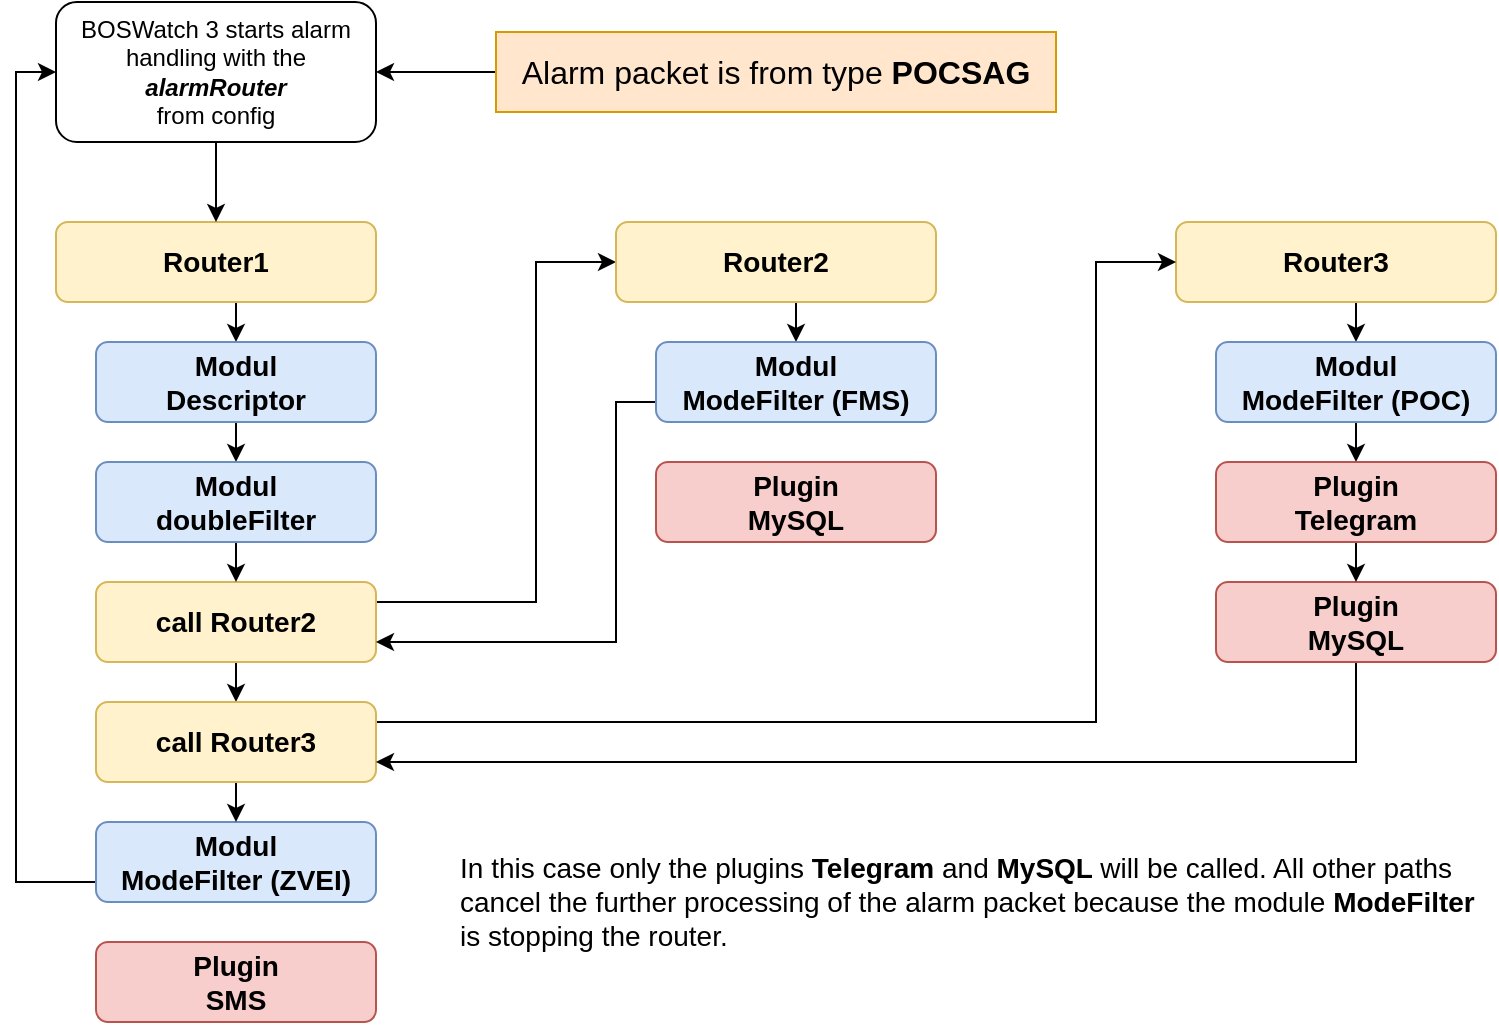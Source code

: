 <mxfile version="12.1.7" type="device" pages="1"><diagram id="LuQiMuTTxK4eFKppVUgf" name="Page-1"><mxGraphModel dx="1408" dy="749" grid="1" gridSize="10" guides="1" tooltips="1" connect="1" arrows="1" fold="1" page="1" pageScale="1" pageWidth="827" pageHeight="1169" math="0" shadow="0"><root><mxCell id="0"/><mxCell id="1" parent="0"/><mxCell id="vFCSedA9ZiP0aPhK6Ex4-57" style="edgeStyle=orthogonalEdgeStyle;rounded=0;orthogonalLoop=1;jettySize=auto;html=1;exitX=0;exitY=0.75;exitDx=0;exitDy=0;entryX=0;entryY=0.5;entryDx=0;entryDy=0;" edge="1" parent="1" source="vFCSedA9ZiP0aPhK6Ex4-31" target="vFCSedA9ZiP0aPhK6Ex4-6"><mxGeometry relative="1" as="geometry"/></mxCell><mxCell id="vFCSedA9ZiP0aPhK6Ex4-31" value="&lt;span style=&quot;font-size: 14px&quot;&gt;&lt;b&gt;Modul&lt;br&gt;ModeFilter (ZVEI)&lt;br&gt;&lt;/b&gt;&lt;/span&gt;" style="rounded=1;whiteSpace=wrap;html=1;fillColor=#dae8fc;strokeColor=#6c8ebf;" vertex="1" parent="1"><mxGeometry x="60" y="460" width="140" height="40" as="geometry"/></mxCell><mxCell id="vFCSedA9ZiP0aPhK6Ex4-10" style="edgeStyle=orthogonalEdgeStyle;rounded=0;orthogonalLoop=1;jettySize=auto;html=1;exitX=0.5;exitY=1;exitDx=0;exitDy=0;entryX=0.5;entryY=0;entryDx=0;entryDy=0;" edge="1" parent="1" source="vFCSedA9ZiP0aPhK6Ex4-1" target="vFCSedA9ZiP0aPhK6Ex4-2"><mxGeometry relative="1" as="geometry"/></mxCell><mxCell id="vFCSedA9ZiP0aPhK6Ex4-1" value="&lt;b&gt;&lt;font style=&quot;font-size: 14px&quot;&gt;Router1&lt;/font&gt;&lt;/b&gt;" style="rounded=1;whiteSpace=wrap;html=1;fillColor=#fff2cc;strokeColor=#d6b656;" vertex="1" parent="1"><mxGeometry x="40" y="160" width="160" height="40" as="geometry"/></mxCell><mxCell id="vFCSedA9ZiP0aPhK6Ex4-17" style="edgeStyle=orthogonalEdgeStyle;rounded=0;orthogonalLoop=1;jettySize=auto;html=1;exitX=0.5;exitY=1;exitDx=0;exitDy=0;entryX=0.5;entryY=0;entryDx=0;entryDy=0;" edge="1" parent="1" source="vFCSedA9ZiP0aPhK6Ex4-2" target="vFCSedA9ZiP0aPhK6Ex4-16"><mxGeometry relative="1" as="geometry"/></mxCell><mxCell id="vFCSedA9ZiP0aPhK6Ex4-2" value="&lt;span style=&quot;font-size: 14px&quot;&gt;&lt;b&gt;Modul&lt;br&gt;Descriptor&lt;br&gt;&lt;/b&gt;&lt;/span&gt;" style="rounded=1;whiteSpace=wrap;html=1;fillColor=#dae8fc;strokeColor=#6c8ebf;" vertex="1" parent="1"><mxGeometry x="60" y="220" width="140" height="40" as="geometry"/></mxCell><mxCell id="vFCSedA9ZiP0aPhK6Ex4-19" style="edgeStyle=orthogonalEdgeStyle;rounded=0;orthogonalLoop=1;jettySize=auto;html=1;exitX=1;exitY=0.25;exitDx=0;exitDy=0;entryX=0;entryY=0.5;entryDx=0;entryDy=0;" edge="1" parent="1" source="vFCSedA9ZiP0aPhK6Ex4-3" target="vFCSedA9ZiP0aPhK6Ex4-11"><mxGeometry relative="1" as="geometry"><Array as="points"><mxPoint x="280" y="350"/><mxPoint x="280" y="180"/></Array></mxGeometry></mxCell><mxCell id="vFCSedA9ZiP0aPhK6Ex4-28" style="edgeStyle=orthogonalEdgeStyle;rounded=0;orthogonalLoop=1;jettySize=auto;html=1;exitX=0.5;exitY=1;exitDx=0;exitDy=0;entryX=0.5;entryY=0;entryDx=0;entryDy=0;" edge="1" parent="1" source="vFCSedA9ZiP0aPhK6Ex4-3" target="vFCSedA9ZiP0aPhK6Ex4-24"><mxGeometry relative="1" as="geometry"/></mxCell><mxCell id="vFCSedA9ZiP0aPhK6Ex4-3" value="&lt;span style=&quot;font-size: 14px&quot;&gt;&lt;b&gt;call Router2&lt;br&gt;&lt;/b&gt;&lt;/span&gt;" style="rounded=1;whiteSpace=wrap;html=1;fillColor=#fff2cc;strokeColor=#d6b656;" vertex="1" parent="1"><mxGeometry x="60" y="340" width="140" height="40" as="geometry"/></mxCell><mxCell id="vFCSedA9ZiP0aPhK6Ex4-7" style="edgeStyle=orthogonalEdgeStyle;rounded=0;orthogonalLoop=1;jettySize=auto;html=1;exitX=0.5;exitY=1;exitDx=0;exitDy=0;entryX=0.5;entryY=0;entryDx=0;entryDy=0;" edge="1" parent="1" source="vFCSedA9ZiP0aPhK6Ex4-6" target="vFCSedA9ZiP0aPhK6Ex4-1"><mxGeometry relative="1" as="geometry"/></mxCell><mxCell id="vFCSedA9ZiP0aPhK6Ex4-6" value="BOSWatch 3 starts alarm handling with the &lt;i&gt;&lt;b&gt;alarmRouter&lt;/b&gt;&lt;/i&gt;&lt;br&gt;from config" style="rounded=1;whiteSpace=wrap;html=1;" vertex="1" parent="1"><mxGeometry x="40" y="50" width="160" height="70" as="geometry"/></mxCell><mxCell id="vFCSedA9ZiP0aPhK6Ex4-20" style="edgeStyle=orthogonalEdgeStyle;rounded=0;orthogonalLoop=1;jettySize=auto;html=1;exitX=0.5;exitY=1;exitDx=0;exitDy=0;entryX=0.5;entryY=0;entryDx=0;entryDy=0;" edge="1" parent="1" source="vFCSedA9ZiP0aPhK6Ex4-11" target="vFCSedA9ZiP0aPhK6Ex4-15"><mxGeometry relative="1" as="geometry"/></mxCell><mxCell id="vFCSedA9ZiP0aPhK6Ex4-11" value="&lt;b&gt;&lt;font style=&quot;font-size: 14px&quot;&gt;Router2&lt;/font&gt;&lt;/b&gt;" style="rounded=1;whiteSpace=wrap;html=1;fillColor=#fff2cc;strokeColor=#d6b656;" vertex="1" parent="1"><mxGeometry x="320" y="160" width="160" height="40" as="geometry"/></mxCell><mxCell id="vFCSedA9ZiP0aPhK6Ex4-22" style="edgeStyle=orthogonalEdgeStyle;rounded=0;orthogonalLoop=1;jettySize=auto;html=1;exitX=0.5;exitY=1;exitDx=0;exitDy=0;entryX=0.5;entryY=0;entryDx=0;entryDy=0;" edge="1" parent="1" source="vFCSedA9ZiP0aPhK6Ex4-12" target="vFCSedA9ZiP0aPhK6Ex4-21"><mxGeometry relative="1" as="geometry"/></mxCell><mxCell id="vFCSedA9ZiP0aPhK6Ex4-12" value="&lt;b&gt;&lt;font style=&quot;font-size: 14px&quot;&gt;Router3&lt;/font&gt;&lt;/b&gt;" style="rounded=1;whiteSpace=wrap;html=1;fillColor=#fff2cc;strokeColor=#d6b656;" vertex="1" parent="1"><mxGeometry x="600" y="160" width="160" height="40" as="geometry"/></mxCell><mxCell id="vFCSedA9ZiP0aPhK6Ex4-55" style="edgeStyle=orthogonalEdgeStyle;rounded=0;orthogonalLoop=1;jettySize=auto;html=1;exitX=0;exitY=0.75;exitDx=0;exitDy=0;entryX=1;entryY=0.75;entryDx=0;entryDy=0;" edge="1" parent="1" source="vFCSedA9ZiP0aPhK6Ex4-15" target="vFCSedA9ZiP0aPhK6Ex4-3"><mxGeometry relative="1" as="geometry"><Array as="points"><mxPoint x="320" y="250"/><mxPoint x="320" y="370"/></Array></mxGeometry></mxCell><mxCell id="vFCSedA9ZiP0aPhK6Ex4-15" value="&lt;span style=&quot;font-size: 14px&quot;&gt;&lt;b&gt;Modul&lt;br&gt;ModeFilter (FMS)&lt;br&gt;&lt;/b&gt;&lt;/span&gt;" style="rounded=1;whiteSpace=wrap;html=1;fillColor=#dae8fc;strokeColor=#6c8ebf;" vertex="1" parent="1"><mxGeometry x="340" y="220" width="140" height="40" as="geometry"/></mxCell><mxCell id="vFCSedA9ZiP0aPhK6Ex4-18" style="edgeStyle=orthogonalEdgeStyle;rounded=0;orthogonalLoop=1;jettySize=auto;html=1;exitX=0.5;exitY=1;exitDx=0;exitDy=0;entryX=0.5;entryY=0;entryDx=0;entryDy=0;" edge="1" parent="1" source="vFCSedA9ZiP0aPhK6Ex4-16" target="vFCSedA9ZiP0aPhK6Ex4-3"><mxGeometry relative="1" as="geometry"/></mxCell><mxCell id="vFCSedA9ZiP0aPhK6Ex4-16" value="&lt;span style=&quot;font-size: 14px&quot;&gt;&lt;b&gt;Modul&lt;br&gt;doubleFilter&lt;br&gt;&lt;/b&gt;&lt;/span&gt;" style="rounded=1;whiteSpace=wrap;html=1;fillColor=#dae8fc;strokeColor=#6c8ebf;" vertex="1" parent="1"><mxGeometry x="60" y="280" width="140" height="40" as="geometry"/></mxCell><mxCell id="vFCSedA9ZiP0aPhK6Ex4-35" style="edgeStyle=orthogonalEdgeStyle;rounded=0;orthogonalLoop=1;jettySize=auto;html=1;exitX=0.5;exitY=1;exitDx=0;exitDy=0;entryX=0.5;entryY=0;entryDx=0;entryDy=0;" edge="1" parent="1" source="vFCSedA9ZiP0aPhK6Ex4-21" target="vFCSedA9ZiP0aPhK6Ex4-33"><mxGeometry relative="1" as="geometry"/></mxCell><mxCell id="vFCSedA9ZiP0aPhK6Ex4-21" value="&lt;span style=&quot;font-size: 14px&quot;&gt;&lt;b&gt;Modul&lt;br&gt;ModeFilter (POC)&lt;br&gt;&lt;/b&gt;&lt;/span&gt;" style="rounded=1;whiteSpace=wrap;html=1;fillColor=#dae8fc;strokeColor=#6c8ebf;" vertex="1" parent="1"><mxGeometry x="620" y="220" width="140" height="40" as="geometry"/></mxCell><mxCell id="vFCSedA9ZiP0aPhK6Ex4-29" style="edgeStyle=orthogonalEdgeStyle;rounded=0;orthogonalLoop=1;jettySize=auto;html=1;exitX=1;exitY=0.25;exitDx=0;exitDy=0;entryX=0;entryY=0.5;entryDx=0;entryDy=0;" edge="1" parent="1" source="vFCSedA9ZiP0aPhK6Ex4-24" target="vFCSedA9ZiP0aPhK6Ex4-12"><mxGeometry relative="1" as="geometry"><Array as="points"><mxPoint x="560" y="410"/><mxPoint x="560" y="180"/></Array></mxGeometry></mxCell><mxCell id="vFCSedA9ZiP0aPhK6Ex4-40" style="edgeStyle=orthogonalEdgeStyle;rounded=0;orthogonalLoop=1;jettySize=auto;html=1;exitX=0.5;exitY=1;exitDx=0;exitDy=0;entryX=0.5;entryY=0;entryDx=0;entryDy=0;" edge="1" parent="1" source="vFCSedA9ZiP0aPhK6Ex4-24" target="vFCSedA9ZiP0aPhK6Ex4-31"><mxGeometry relative="1" as="geometry"/></mxCell><mxCell id="vFCSedA9ZiP0aPhK6Ex4-24" value="&lt;span style=&quot;font-size: 14px&quot;&gt;&lt;b&gt;call Router3&lt;br&gt;&lt;/b&gt;&lt;/span&gt;" style="rounded=1;whiteSpace=wrap;html=1;fillColor=#fff2cc;strokeColor=#d6b656;" vertex="1" parent="1"><mxGeometry x="60" y="400" width="140" height="40" as="geometry"/></mxCell><mxCell id="vFCSedA9ZiP0aPhK6Ex4-25" value="&lt;span style=&quot;font-size: 14px&quot;&gt;&lt;b&gt;Plugin&lt;br&gt;MySQL&lt;br&gt;&lt;/b&gt;&lt;/span&gt;" style="rounded=1;whiteSpace=wrap;html=1;fillColor=#f8cecc;strokeColor=#b85450;" vertex="1" parent="1"><mxGeometry x="340" y="280" width="140" height="40" as="geometry"/></mxCell><mxCell id="vFCSedA9ZiP0aPhK6Ex4-38" style="edgeStyle=orthogonalEdgeStyle;rounded=0;orthogonalLoop=1;jettySize=auto;html=1;exitX=0.5;exitY=1;exitDx=0;exitDy=0;entryX=1;entryY=0.75;entryDx=0;entryDy=0;" edge="1" parent="1" source="vFCSedA9ZiP0aPhK6Ex4-32" target="vFCSedA9ZiP0aPhK6Ex4-24"><mxGeometry relative="1" as="geometry"/></mxCell><mxCell id="vFCSedA9ZiP0aPhK6Ex4-32" value="&lt;span style=&quot;font-size: 14px&quot;&gt;&lt;b&gt;Plugin&lt;br&gt;MySQL&lt;br&gt;&lt;/b&gt;&lt;/span&gt;" style="rounded=1;whiteSpace=wrap;html=1;fillColor=#f8cecc;strokeColor=#b85450;" vertex="1" parent="1"><mxGeometry x="620" y="340" width="140" height="40" as="geometry"/></mxCell><mxCell id="vFCSedA9ZiP0aPhK6Ex4-36" style="edgeStyle=orthogonalEdgeStyle;rounded=0;orthogonalLoop=1;jettySize=auto;html=1;exitX=0.5;exitY=1;exitDx=0;exitDy=0;entryX=0.5;entryY=0;entryDx=0;entryDy=0;" edge="1" parent="1" source="vFCSedA9ZiP0aPhK6Ex4-33" target="vFCSedA9ZiP0aPhK6Ex4-32"><mxGeometry relative="1" as="geometry"/></mxCell><mxCell id="vFCSedA9ZiP0aPhK6Ex4-33" value="&lt;span style=&quot;font-size: 14px&quot;&gt;&lt;b&gt;Plugin&lt;br&gt;Telegram&lt;br&gt;&lt;/b&gt;&lt;/span&gt;" style="rounded=1;whiteSpace=wrap;html=1;fillColor=#f8cecc;strokeColor=#b85450;" vertex="1" parent="1"><mxGeometry x="620" y="280" width="140" height="40" as="geometry"/></mxCell><mxCell id="vFCSedA9ZiP0aPhK6Ex4-39" value="&lt;span style=&quot;font-size: 14px&quot;&gt;&lt;b&gt;Plugin&lt;br&gt;SMS&lt;br&gt;&lt;/b&gt;&lt;/span&gt;" style="rounded=1;whiteSpace=wrap;html=1;fillColor=#f8cecc;strokeColor=#b85450;" vertex="1" parent="1"><mxGeometry x="60" y="520" width="140" height="40" as="geometry"/></mxCell><mxCell id="vFCSedA9ZiP0aPhK6Ex4-44" style="edgeStyle=orthogonalEdgeStyle;rounded=0;orthogonalLoop=1;jettySize=auto;html=1;exitX=0;exitY=0.5;exitDx=0;exitDy=0;entryX=1;entryY=0.5;entryDx=0;entryDy=0;" edge="1" parent="1" source="vFCSedA9ZiP0aPhK6Ex4-43" target="vFCSedA9ZiP0aPhK6Ex4-6"><mxGeometry relative="1" as="geometry"/></mxCell><mxCell id="vFCSedA9ZiP0aPhK6Ex4-43" value="&lt;font style=&quot;font-size: 16px&quot;&gt;Alarm packet is from type &lt;b&gt;&lt;font style=&quot;font-size: 16px&quot;&gt;POCSAG&lt;/font&gt;&lt;/b&gt;&lt;/font&gt;" style="rounded=0;whiteSpace=wrap;html=1;fillColor=#ffe6cc;strokeColor=#d79b00;" vertex="1" parent="1"><mxGeometry x="260" y="65" width="280" height="40" as="geometry"/></mxCell><mxCell id="vFCSedA9ZiP0aPhK6Ex4-52" value="" style="shape=image;html=1;verticalAlign=top;verticalLabelPosition=bottom;labelBackgroundColor=#ffffff;imageAspect=0;aspect=fixed;image=https://cdn4.iconfinder.com/data/icons/icocentre-free-icons/114/f-cross_256-128.png" vertex="1" parent="1"><mxGeometry x="120" y="500" width="20" height="20" as="geometry"/></mxCell><mxCell id="vFCSedA9ZiP0aPhK6Ex4-53" value="" style="shape=image;html=1;verticalAlign=top;verticalLabelPosition=bottom;labelBackgroundColor=#ffffff;imageAspect=0;aspect=fixed;image=https://cdn4.iconfinder.com/data/icons/icocentre-free-icons/114/f-cross_256-128.png" vertex="1" parent="1"><mxGeometry x="400" y="260" width="20" height="20" as="geometry"/></mxCell><mxCell id="vFCSedA9ZiP0aPhK6Ex4-56" value="&lt;font style=&quot;font-size: 14px&quot;&gt;In this case only the plugins &lt;b&gt;Telegram &lt;/b&gt;and &lt;b&gt;MySQL &lt;/b&gt;will be called. All other paths cancel the further processing of the alarm packet because the module &lt;b&gt;ModeFilter&lt;/b&gt; is stopping the router.&lt;/font&gt;" style="text;html=1;strokeColor=none;fillColor=none;align=left;verticalAlign=middle;whiteSpace=wrap;rounded=0;" vertex="1" parent="1"><mxGeometry x="240" y="455" width="520" height="90" as="geometry"/></mxCell></root></mxGraphModel></diagram></mxfile>